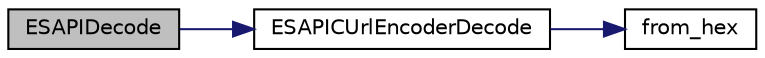 digraph G
{
  edge [fontname="Helvetica",fontsize="10",labelfontname="Helvetica",labelfontsize="10"];
  node [fontname="Helvetica",fontsize="10",shape=record];
  rankdir=LR;
  Node1 [label="ESAPIDecode",height=0.2,width=0.4,color="black", fillcolor="grey75", style="filled" fontcolor="black"];
  Node1 -> Node2 [color="midnightblue",fontsize="10",style="solid",fontname="Helvetica"];
  Node2 [label="ESAPICUrlEncoderDecode",height=0.2,width=0.4,color="black", fillcolor="white", style="filled",URL="$_e_s_a_p_i_c_url_encoder_8c.html#ae873a9107bec72e66b546950c5e83e38",tooltip="Returns a url-decoded version of the given string."];
  Node2 -> Node3 [color="midnightblue",fontsize="10",style="solid",fontname="Helvetica"];
  Node3 [label="from_hex",height=0.2,width=0.4,color="black", fillcolor="white", style="filled",URL="$_e_s_a_p_i_c_auxiliary_functions_8c.html#a808bcf33a4b41b04fc0bc6a5f5813973",tooltip="Converts a hex character to its integer value."];
}
